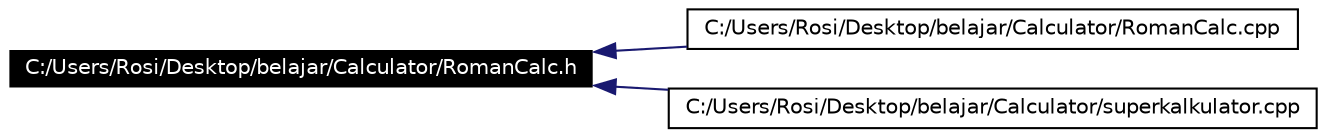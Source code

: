 digraph G
{
  bgcolor="transparent";
  edge [fontname="Helvetica",fontsize=10,labelfontname="Helvetica",labelfontsize=10];
  node [fontname="Helvetica",fontsize=10,shape=record];
  rankdir=LR;
  Node1 [label="C:/Users/Rosi/Desktop/belajar/Calculator/RomanCalc.h",height=0.2,width=0.4,color="white", fillcolor="black", style="filled" fontcolor="white"];
  Node1 -> Node2 [dir=back,color="midnightblue",fontsize=10,style="solid"];
  Node2 [label="C:/Users/Rosi/Desktop/belajar/Calculator/RomanCalc.cpp",height=0.2,width=0.4,color="black",URL="$_roman_calc_8cpp-source.html"];
  Node1 -> Node3 [dir=back,color="midnightblue",fontsize=10,style="solid"];
  Node3 [label="C:/Users/Rosi/Desktop/belajar/Calculator/superkalkulator.cpp",height=0.2,width=0.4,color="black",URL="$superkalkulator_8cpp-source.html"];
}
